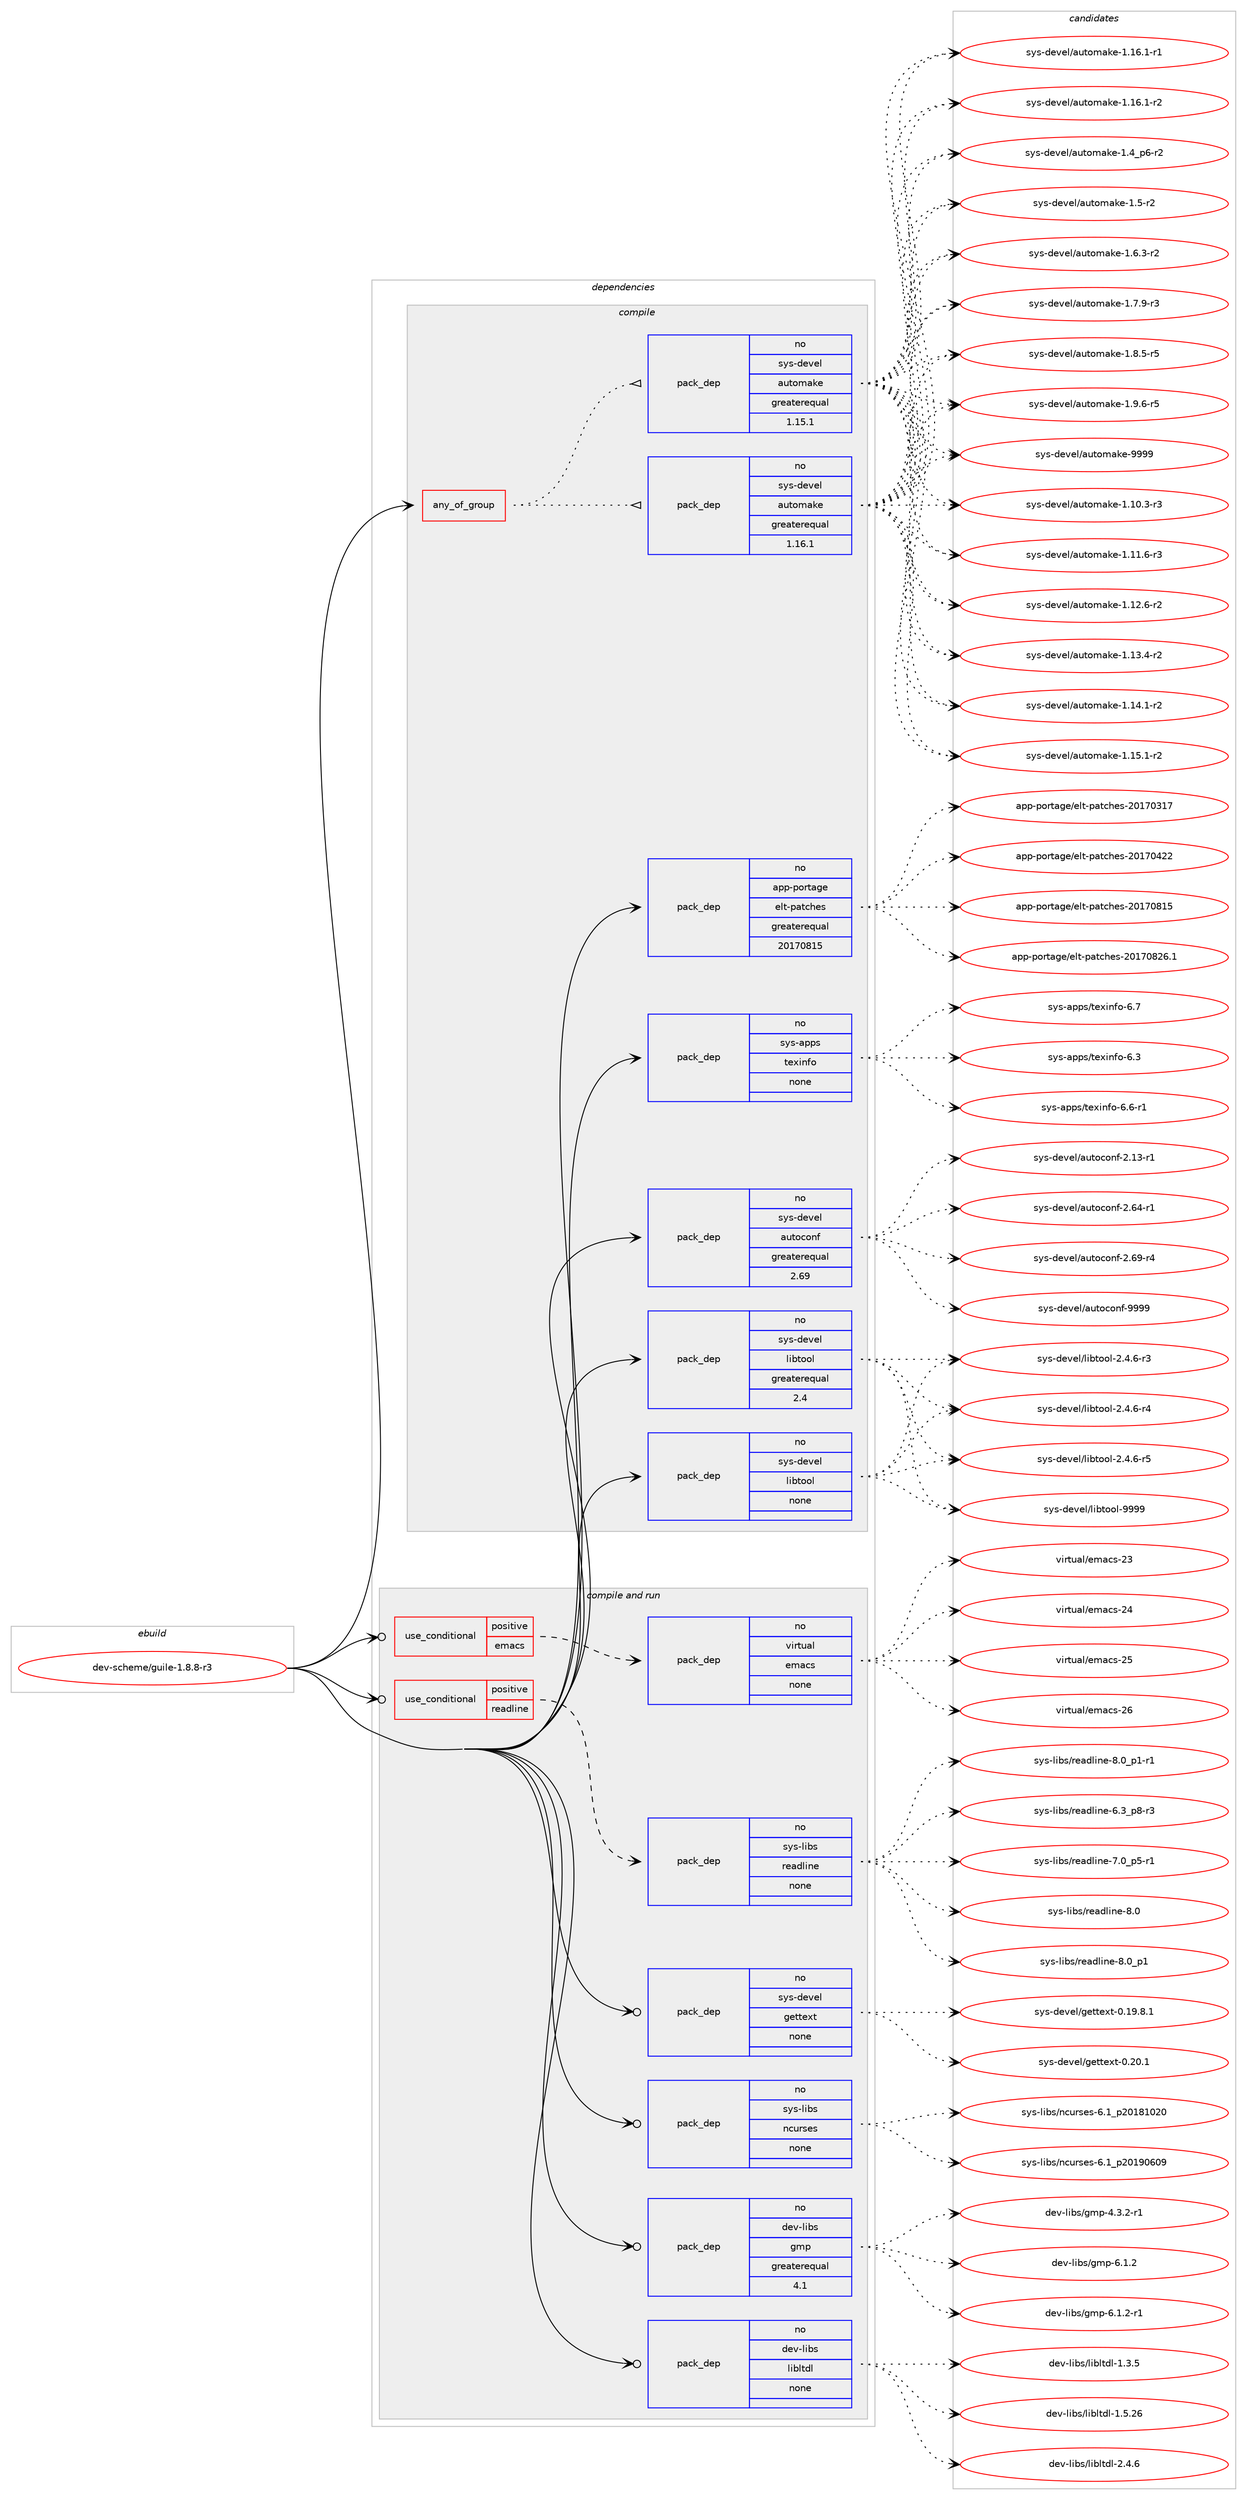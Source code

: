 digraph prolog {

# *************
# Graph options
# *************

newrank=true;
concentrate=true;
compound=true;
graph [rankdir=LR,fontname=Helvetica,fontsize=10,ranksep=1.5];#, ranksep=2.5, nodesep=0.2];
edge  [arrowhead=vee];
node  [fontname=Helvetica,fontsize=10];

# **********
# The ebuild
# **********

subgraph cluster_leftcol {
color=gray;
rank=same;
label=<<i>ebuild</i>>;
id [label="dev-scheme/guile-1.8.8-r3", color=red, width=4, href="../dev-scheme/guile-1.8.8-r3.svg"];
}

# ****************
# The dependencies
# ****************

subgraph cluster_midcol {
color=gray;
label=<<i>dependencies</i>>;
subgraph cluster_compile {
fillcolor="#eeeeee";
style=filled;
label=<<i>compile</i>>;
subgraph any11681 {
dependency723671 [label=<<TABLE BORDER="0" CELLBORDER="1" CELLSPACING="0" CELLPADDING="4"><TR><TD CELLPADDING="10">any_of_group</TD></TR></TABLE>>, shape=none, color=red];subgraph pack529998 {
dependency723672 [label=<<TABLE BORDER="0" CELLBORDER="1" CELLSPACING="0" CELLPADDING="4" WIDTH="220"><TR><TD ROWSPAN="6" CELLPADDING="30">pack_dep</TD></TR><TR><TD WIDTH="110">no</TD></TR><TR><TD>sys-devel</TD></TR><TR><TD>automake</TD></TR><TR><TD>greaterequal</TD></TR><TR><TD>1.16.1</TD></TR></TABLE>>, shape=none, color=blue];
}
dependency723671:e -> dependency723672:w [weight=20,style="dotted",arrowhead="oinv"];
subgraph pack529999 {
dependency723673 [label=<<TABLE BORDER="0" CELLBORDER="1" CELLSPACING="0" CELLPADDING="4" WIDTH="220"><TR><TD ROWSPAN="6" CELLPADDING="30">pack_dep</TD></TR><TR><TD WIDTH="110">no</TD></TR><TR><TD>sys-devel</TD></TR><TR><TD>automake</TD></TR><TR><TD>greaterequal</TD></TR><TR><TD>1.15.1</TD></TR></TABLE>>, shape=none, color=blue];
}
dependency723671:e -> dependency723673:w [weight=20,style="dotted",arrowhead="oinv"];
}
id:e -> dependency723671:w [weight=20,style="solid",arrowhead="vee"];
subgraph pack530000 {
dependency723674 [label=<<TABLE BORDER="0" CELLBORDER="1" CELLSPACING="0" CELLPADDING="4" WIDTH="220"><TR><TD ROWSPAN="6" CELLPADDING="30">pack_dep</TD></TR><TR><TD WIDTH="110">no</TD></TR><TR><TD>app-portage</TD></TR><TR><TD>elt-patches</TD></TR><TR><TD>greaterequal</TD></TR><TR><TD>20170815</TD></TR></TABLE>>, shape=none, color=blue];
}
id:e -> dependency723674:w [weight=20,style="solid",arrowhead="vee"];
subgraph pack530001 {
dependency723675 [label=<<TABLE BORDER="0" CELLBORDER="1" CELLSPACING="0" CELLPADDING="4" WIDTH="220"><TR><TD ROWSPAN="6" CELLPADDING="30">pack_dep</TD></TR><TR><TD WIDTH="110">no</TD></TR><TR><TD>sys-apps</TD></TR><TR><TD>texinfo</TD></TR><TR><TD>none</TD></TR><TR><TD></TD></TR></TABLE>>, shape=none, color=blue];
}
id:e -> dependency723675:w [weight=20,style="solid",arrowhead="vee"];
subgraph pack530002 {
dependency723676 [label=<<TABLE BORDER="0" CELLBORDER="1" CELLSPACING="0" CELLPADDING="4" WIDTH="220"><TR><TD ROWSPAN="6" CELLPADDING="30">pack_dep</TD></TR><TR><TD WIDTH="110">no</TD></TR><TR><TD>sys-devel</TD></TR><TR><TD>autoconf</TD></TR><TR><TD>greaterequal</TD></TR><TR><TD>2.69</TD></TR></TABLE>>, shape=none, color=blue];
}
id:e -> dependency723676:w [weight=20,style="solid",arrowhead="vee"];
subgraph pack530003 {
dependency723677 [label=<<TABLE BORDER="0" CELLBORDER="1" CELLSPACING="0" CELLPADDING="4" WIDTH="220"><TR><TD ROWSPAN="6" CELLPADDING="30">pack_dep</TD></TR><TR><TD WIDTH="110">no</TD></TR><TR><TD>sys-devel</TD></TR><TR><TD>libtool</TD></TR><TR><TD>greaterequal</TD></TR><TR><TD>2.4</TD></TR></TABLE>>, shape=none, color=blue];
}
id:e -> dependency723677:w [weight=20,style="solid",arrowhead="vee"];
subgraph pack530004 {
dependency723678 [label=<<TABLE BORDER="0" CELLBORDER="1" CELLSPACING="0" CELLPADDING="4" WIDTH="220"><TR><TD ROWSPAN="6" CELLPADDING="30">pack_dep</TD></TR><TR><TD WIDTH="110">no</TD></TR><TR><TD>sys-devel</TD></TR><TR><TD>libtool</TD></TR><TR><TD>none</TD></TR><TR><TD></TD></TR></TABLE>>, shape=none, color=blue];
}
id:e -> dependency723678:w [weight=20,style="solid",arrowhead="vee"];
}
subgraph cluster_compileandrun {
fillcolor="#eeeeee";
style=filled;
label=<<i>compile and run</i>>;
subgraph cond181614 {
dependency723679 [label=<<TABLE BORDER="0" CELLBORDER="1" CELLSPACING="0" CELLPADDING="4"><TR><TD ROWSPAN="3" CELLPADDING="10">use_conditional</TD></TR><TR><TD>positive</TD></TR><TR><TD>emacs</TD></TR></TABLE>>, shape=none, color=red];
subgraph pack530005 {
dependency723680 [label=<<TABLE BORDER="0" CELLBORDER="1" CELLSPACING="0" CELLPADDING="4" WIDTH="220"><TR><TD ROWSPAN="6" CELLPADDING="30">pack_dep</TD></TR><TR><TD WIDTH="110">no</TD></TR><TR><TD>virtual</TD></TR><TR><TD>emacs</TD></TR><TR><TD>none</TD></TR><TR><TD></TD></TR></TABLE>>, shape=none, color=blue];
}
dependency723679:e -> dependency723680:w [weight=20,style="dashed",arrowhead="vee"];
}
id:e -> dependency723679:w [weight=20,style="solid",arrowhead="odotvee"];
subgraph cond181615 {
dependency723681 [label=<<TABLE BORDER="0" CELLBORDER="1" CELLSPACING="0" CELLPADDING="4"><TR><TD ROWSPAN="3" CELLPADDING="10">use_conditional</TD></TR><TR><TD>positive</TD></TR><TR><TD>readline</TD></TR></TABLE>>, shape=none, color=red];
subgraph pack530006 {
dependency723682 [label=<<TABLE BORDER="0" CELLBORDER="1" CELLSPACING="0" CELLPADDING="4" WIDTH="220"><TR><TD ROWSPAN="6" CELLPADDING="30">pack_dep</TD></TR><TR><TD WIDTH="110">no</TD></TR><TR><TD>sys-libs</TD></TR><TR><TD>readline</TD></TR><TR><TD>none</TD></TR><TR><TD></TD></TR></TABLE>>, shape=none, color=blue];
}
dependency723681:e -> dependency723682:w [weight=20,style="dashed",arrowhead="vee"];
}
id:e -> dependency723681:w [weight=20,style="solid",arrowhead="odotvee"];
subgraph pack530007 {
dependency723683 [label=<<TABLE BORDER="0" CELLBORDER="1" CELLSPACING="0" CELLPADDING="4" WIDTH="220"><TR><TD ROWSPAN="6" CELLPADDING="30">pack_dep</TD></TR><TR><TD WIDTH="110">no</TD></TR><TR><TD>dev-libs</TD></TR><TR><TD>gmp</TD></TR><TR><TD>greaterequal</TD></TR><TR><TD>4.1</TD></TR></TABLE>>, shape=none, color=blue];
}
id:e -> dependency723683:w [weight=20,style="solid",arrowhead="odotvee"];
subgraph pack530008 {
dependency723684 [label=<<TABLE BORDER="0" CELLBORDER="1" CELLSPACING="0" CELLPADDING="4" WIDTH="220"><TR><TD ROWSPAN="6" CELLPADDING="30">pack_dep</TD></TR><TR><TD WIDTH="110">no</TD></TR><TR><TD>dev-libs</TD></TR><TR><TD>libltdl</TD></TR><TR><TD>none</TD></TR><TR><TD></TD></TR></TABLE>>, shape=none, color=blue];
}
id:e -> dependency723684:w [weight=20,style="solid",arrowhead="odotvee"];
subgraph pack530009 {
dependency723685 [label=<<TABLE BORDER="0" CELLBORDER="1" CELLSPACING="0" CELLPADDING="4" WIDTH="220"><TR><TD ROWSPAN="6" CELLPADDING="30">pack_dep</TD></TR><TR><TD WIDTH="110">no</TD></TR><TR><TD>sys-devel</TD></TR><TR><TD>gettext</TD></TR><TR><TD>none</TD></TR><TR><TD></TD></TR></TABLE>>, shape=none, color=blue];
}
id:e -> dependency723685:w [weight=20,style="solid",arrowhead="odotvee"];
subgraph pack530010 {
dependency723686 [label=<<TABLE BORDER="0" CELLBORDER="1" CELLSPACING="0" CELLPADDING="4" WIDTH="220"><TR><TD ROWSPAN="6" CELLPADDING="30">pack_dep</TD></TR><TR><TD WIDTH="110">no</TD></TR><TR><TD>sys-libs</TD></TR><TR><TD>ncurses</TD></TR><TR><TD>none</TD></TR><TR><TD></TD></TR></TABLE>>, shape=none, color=blue];
}
id:e -> dependency723686:w [weight=20,style="solid",arrowhead="odotvee"];
}
subgraph cluster_run {
fillcolor="#eeeeee";
style=filled;
label=<<i>run</i>>;
}
}

# **************
# The candidates
# **************

subgraph cluster_choices {
rank=same;
color=gray;
label=<<i>candidates</i>>;

subgraph choice529998 {
color=black;
nodesep=1;
choice11512111545100101118101108479711711611110997107101454946494846514511451 [label="sys-devel/automake-1.10.3-r3", color=red, width=4,href="../sys-devel/automake-1.10.3-r3.svg"];
choice11512111545100101118101108479711711611110997107101454946494946544511451 [label="sys-devel/automake-1.11.6-r3", color=red, width=4,href="../sys-devel/automake-1.11.6-r3.svg"];
choice11512111545100101118101108479711711611110997107101454946495046544511450 [label="sys-devel/automake-1.12.6-r2", color=red, width=4,href="../sys-devel/automake-1.12.6-r2.svg"];
choice11512111545100101118101108479711711611110997107101454946495146524511450 [label="sys-devel/automake-1.13.4-r2", color=red, width=4,href="../sys-devel/automake-1.13.4-r2.svg"];
choice11512111545100101118101108479711711611110997107101454946495246494511450 [label="sys-devel/automake-1.14.1-r2", color=red, width=4,href="../sys-devel/automake-1.14.1-r2.svg"];
choice11512111545100101118101108479711711611110997107101454946495346494511450 [label="sys-devel/automake-1.15.1-r2", color=red, width=4,href="../sys-devel/automake-1.15.1-r2.svg"];
choice11512111545100101118101108479711711611110997107101454946495446494511449 [label="sys-devel/automake-1.16.1-r1", color=red, width=4,href="../sys-devel/automake-1.16.1-r1.svg"];
choice11512111545100101118101108479711711611110997107101454946495446494511450 [label="sys-devel/automake-1.16.1-r2", color=red, width=4,href="../sys-devel/automake-1.16.1-r2.svg"];
choice115121115451001011181011084797117116111109971071014549465295112544511450 [label="sys-devel/automake-1.4_p6-r2", color=red, width=4,href="../sys-devel/automake-1.4_p6-r2.svg"];
choice11512111545100101118101108479711711611110997107101454946534511450 [label="sys-devel/automake-1.5-r2", color=red, width=4,href="../sys-devel/automake-1.5-r2.svg"];
choice115121115451001011181011084797117116111109971071014549465446514511450 [label="sys-devel/automake-1.6.3-r2", color=red, width=4,href="../sys-devel/automake-1.6.3-r2.svg"];
choice115121115451001011181011084797117116111109971071014549465546574511451 [label="sys-devel/automake-1.7.9-r3", color=red, width=4,href="../sys-devel/automake-1.7.9-r3.svg"];
choice115121115451001011181011084797117116111109971071014549465646534511453 [label="sys-devel/automake-1.8.5-r5", color=red, width=4,href="../sys-devel/automake-1.8.5-r5.svg"];
choice115121115451001011181011084797117116111109971071014549465746544511453 [label="sys-devel/automake-1.9.6-r5", color=red, width=4,href="../sys-devel/automake-1.9.6-r5.svg"];
choice115121115451001011181011084797117116111109971071014557575757 [label="sys-devel/automake-9999", color=red, width=4,href="../sys-devel/automake-9999.svg"];
dependency723672:e -> choice11512111545100101118101108479711711611110997107101454946494846514511451:w [style=dotted,weight="100"];
dependency723672:e -> choice11512111545100101118101108479711711611110997107101454946494946544511451:w [style=dotted,weight="100"];
dependency723672:e -> choice11512111545100101118101108479711711611110997107101454946495046544511450:w [style=dotted,weight="100"];
dependency723672:e -> choice11512111545100101118101108479711711611110997107101454946495146524511450:w [style=dotted,weight="100"];
dependency723672:e -> choice11512111545100101118101108479711711611110997107101454946495246494511450:w [style=dotted,weight="100"];
dependency723672:e -> choice11512111545100101118101108479711711611110997107101454946495346494511450:w [style=dotted,weight="100"];
dependency723672:e -> choice11512111545100101118101108479711711611110997107101454946495446494511449:w [style=dotted,weight="100"];
dependency723672:e -> choice11512111545100101118101108479711711611110997107101454946495446494511450:w [style=dotted,weight="100"];
dependency723672:e -> choice115121115451001011181011084797117116111109971071014549465295112544511450:w [style=dotted,weight="100"];
dependency723672:e -> choice11512111545100101118101108479711711611110997107101454946534511450:w [style=dotted,weight="100"];
dependency723672:e -> choice115121115451001011181011084797117116111109971071014549465446514511450:w [style=dotted,weight="100"];
dependency723672:e -> choice115121115451001011181011084797117116111109971071014549465546574511451:w [style=dotted,weight="100"];
dependency723672:e -> choice115121115451001011181011084797117116111109971071014549465646534511453:w [style=dotted,weight="100"];
dependency723672:e -> choice115121115451001011181011084797117116111109971071014549465746544511453:w [style=dotted,weight="100"];
dependency723672:e -> choice115121115451001011181011084797117116111109971071014557575757:w [style=dotted,weight="100"];
}
subgraph choice529999 {
color=black;
nodesep=1;
choice11512111545100101118101108479711711611110997107101454946494846514511451 [label="sys-devel/automake-1.10.3-r3", color=red, width=4,href="../sys-devel/automake-1.10.3-r3.svg"];
choice11512111545100101118101108479711711611110997107101454946494946544511451 [label="sys-devel/automake-1.11.6-r3", color=red, width=4,href="../sys-devel/automake-1.11.6-r3.svg"];
choice11512111545100101118101108479711711611110997107101454946495046544511450 [label="sys-devel/automake-1.12.6-r2", color=red, width=4,href="../sys-devel/automake-1.12.6-r2.svg"];
choice11512111545100101118101108479711711611110997107101454946495146524511450 [label="sys-devel/automake-1.13.4-r2", color=red, width=4,href="../sys-devel/automake-1.13.4-r2.svg"];
choice11512111545100101118101108479711711611110997107101454946495246494511450 [label="sys-devel/automake-1.14.1-r2", color=red, width=4,href="../sys-devel/automake-1.14.1-r2.svg"];
choice11512111545100101118101108479711711611110997107101454946495346494511450 [label="sys-devel/automake-1.15.1-r2", color=red, width=4,href="../sys-devel/automake-1.15.1-r2.svg"];
choice11512111545100101118101108479711711611110997107101454946495446494511449 [label="sys-devel/automake-1.16.1-r1", color=red, width=4,href="../sys-devel/automake-1.16.1-r1.svg"];
choice11512111545100101118101108479711711611110997107101454946495446494511450 [label="sys-devel/automake-1.16.1-r2", color=red, width=4,href="../sys-devel/automake-1.16.1-r2.svg"];
choice115121115451001011181011084797117116111109971071014549465295112544511450 [label="sys-devel/automake-1.4_p6-r2", color=red, width=4,href="../sys-devel/automake-1.4_p6-r2.svg"];
choice11512111545100101118101108479711711611110997107101454946534511450 [label="sys-devel/automake-1.5-r2", color=red, width=4,href="../sys-devel/automake-1.5-r2.svg"];
choice115121115451001011181011084797117116111109971071014549465446514511450 [label="sys-devel/automake-1.6.3-r2", color=red, width=4,href="../sys-devel/automake-1.6.3-r2.svg"];
choice115121115451001011181011084797117116111109971071014549465546574511451 [label="sys-devel/automake-1.7.9-r3", color=red, width=4,href="../sys-devel/automake-1.7.9-r3.svg"];
choice115121115451001011181011084797117116111109971071014549465646534511453 [label="sys-devel/automake-1.8.5-r5", color=red, width=4,href="../sys-devel/automake-1.8.5-r5.svg"];
choice115121115451001011181011084797117116111109971071014549465746544511453 [label="sys-devel/automake-1.9.6-r5", color=red, width=4,href="../sys-devel/automake-1.9.6-r5.svg"];
choice115121115451001011181011084797117116111109971071014557575757 [label="sys-devel/automake-9999", color=red, width=4,href="../sys-devel/automake-9999.svg"];
dependency723673:e -> choice11512111545100101118101108479711711611110997107101454946494846514511451:w [style=dotted,weight="100"];
dependency723673:e -> choice11512111545100101118101108479711711611110997107101454946494946544511451:w [style=dotted,weight="100"];
dependency723673:e -> choice11512111545100101118101108479711711611110997107101454946495046544511450:w [style=dotted,weight="100"];
dependency723673:e -> choice11512111545100101118101108479711711611110997107101454946495146524511450:w [style=dotted,weight="100"];
dependency723673:e -> choice11512111545100101118101108479711711611110997107101454946495246494511450:w [style=dotted,weight="100"];
dependency723673:e -> choice11512111545100101118101108479711711611110997107101454946495346494511450:w [style=dotted,weight="100"];
dependency723673:e -> choice11512111545100101118101108479711711611110997107101454946495446494511449:w [style=dotted,weight="100"];
dependency723673:e -> choice11512111545100101118101108479711711611110997107101454946495446494511450:w [style=dotted,weight="100"];
dependency723673:e -> choice115121115451001011181011084797117116111109971071014549465295112544511450:w [style=dotted,weight="100"];
dependency723673:e -> choice11512111545100101118101108479711711611110997107101454946534511450:w [style=dotted,weight="100"];
dependency723673:e -> choice115121115451001011181011084797117116111109971071014549465446514511450:w [style=dotted,weight="100"];
dependency723673:e -> choice115121115451001011181011084797117116111109971071014549465546574511451:w [style=dotted,weight="100"];
dependency723673:e -> choice115121115451001011181011084797117116111109971071014549465646534511453:w [style=dotted,weight="100"];
dependency723673:e -> choice115121115451001011181011084797117116111109971071014549465746544511453:w [style=dotted,weight="100"];
dependency723673:e -> choice115121115451001011181011084797117116111109971071014557575757:w [style=dotted,weight="100"];
}
subgraph choice530000 {
color=black;
nodesep=1;
choice97112112451121111141169710310147101108116451129711699104101115455048495548514955 [label="app-portage/elt-patches-20170317", color=red, width=4,href="../app-portage/elt-patches-20170317.svg"];
choice97112112451121111141169710310147101108116451129711699104101115455048495548525050 [label="app-portage/elt-patches-20170422", color=red, width=4,href="../app-portage/elt-patches-20170422.svg"];
choice97112112451121111141169710310147101108116451129711699104101115455048495548564953 [label="app-portage/elt-patches-20170815", color=red, width=4,href="../app-portage/elt-patches-20170815.svg"];
choice971121124511211111411697103101471011081164511297116991041011154550484955485650544649 [label="app-portage/elt-patches-20170826.1", color=red, width=4,href="../app-portage/elt-patches-20170826.1.svg"];
dependency723674:e -> choice97112112451121111141169710310147101108116451129711699104101115455048495548514955:w [style=dotted,weight="100"];
dependency723674:e -> choice97112112451121111141169710310147101108116451129711699104101115455048495548525050:w [style=dotted,weight="100"];
dependency723674:e -> choice97112112451121111141169710310147101108116451129711699104101115455048495548564953:w [style=dotted,weight="100"];
dependency723674:e -> choice971121124511211111411697103101471011081164511297116991041011154550484955485650544649:w [style=dotted,weight="100"];
}
subgraph choice530001 {
color=black;
nodesep=1;
choice11512111545971121121154711610112010511010211145544651 [label="sys-apps/texinfo-6.3", color=red, width=4,href="../sys-apps/texinfo-6.3.svg"];
choice115121115459711211211547116101120105110102111455446544511449 [label="sys-apps/texinfo-6.6-r1", color=red, width=4,href="../sys-apps/texinfo-6.6-r1.svg"];
choice11512111545971121121154711610112010511010211145544655 [label="sys-apps/texinfo-6.7", color=red, width=4,href="../sys-apps/texinfo-6.7.svg"];
dependency723675:e -> choice11512111545971121121154711610112010511010211145544651:w [style=dotted,weight="100"];
dependency723675:e -> choice115121115459711211211547116101120105110102111455446544511449:w [style=dotted,weight="100"];
dependency723675:e -> choice11512111545971121121154711610112010511010211145544655:w [style=dotted,weight="100"];
}
subgraph choice530002 {
color=black;
nodesep=1;
choice1151211154510010111810110847971171161119911111010245504649514511449 [label="sys-devel/autoconf-2.13-r1", color=red, width=4,href="../sys-devel/autoconf-2.13-r1.svg"];
choice1151211154510010111810110847971171161119911111010245504654524511449 [label="sys-devel/autoconf-2.64-r1", color=red, width=4,href="../sys-devel/autoconf-2.64-r1.svg"];
choice1151211154510010111810110847971171161119911111010245504654574511452 [label="sys-devel/autoconf-2.69-r4", color=red, width=4,href="../sys-devel/autoconf-2.69-r4.svg"];
choice115121115451001011181011084797117116111991111101024557575757 [label="sys-devel/autoconf-9999", color=red, width=4,href="../sys-devel/autoconf-9999.svg"];
dependency723676:e -> choice1151211154510010111810110847971171161119911111010245504649514511449:w [style=dotted,weight="100"];
dependency723676:e -> choice1151211154510010111810110847971171161119911111010245504654524511449:w [style=dotted,weight="100"];
dependency723676:e -> choice1151211154510010111810110847971171161119911111010245504654574511452:w [style=dotted,weight="100"];
dependency723676:e -> choice115121115451001011181011084797117116111991111101024557575757:w [style=dotted,weight="100"];
}
subgraph choice530003 {
color=black;
nodesep=1;
choice1151211154510010111810110847108105981161111111084550465246544511451 [label="sys-devel/libtool-2.4.6-r3", color=red, width=4,href="../sys-devel/libtool-2.4.6-r3.svg"];
choice1151211154510010111810110847108105981161111111084550465246544511452 [label="sys-devel/libtool-2.4.6-r4", color=red, width=4,href="../sys-devel/libtool-2.4.6-r4.svg"];
choice1151211154510010111810110847108105981161111111084550465246544511453 [label="sys-devel/libtool-2.4.6-r5", color=red, width=4,href="../sys-devel/libtool-2.4.6-r5.svg"];
choice1151211154510010111810110847108105981161111111084557575757 [label="sys-devel/libtool-9999", color=red, width=4,href="../sys-devel/libtool-9999.svg"];
dependency723677:e -> choice1151211154510010111810110847108105981161111111084550465246544511451:w [style=dotted,weight="100"];
dependency723677:e -> choice1151211154510010111810110847108105981161111111084550465246544511452:w [style=dotted,weight="100"];
dependency723677:e -> choice1151211154510010111810110847108105981161111111084550465246544511453:w [style=dotted,weight="100"];
dependency723677:e -> choice1151211154510010111810110847108105981161111111084557575757:w [style=dotted,weight="100"];
}
subgraph choice530004 {
color=black;
nodesep=1;
choice1151211154510010111810110847108105981161111111084550465246544511451 [label="sys-devel/libtool-2.4.6-r3", color=red, width=4,href="../sys-devel/libtool-2.4.6-r3.svg"];
choice1151211154510010111810110847108105981161111111084550465246544511452 [label="sys-devel/libtool-2.4.6-r4", color=red, width=4,href="../sys-devel/libtool-2.4.6-r4.svg"];
choice1151211154510010111810110847108105981161111111084550465246544511453 [label="sys-devel/libtool-2.4.6-r5", color=red, width=4,href="../sys-devel/libtool-2.4.6-r5.svg"];
choice1151211154510010111810110847108105981161111111084557575757 [label="sys-devel/libtool-9999", color=red, width=4,href="../sys-devel/libtool-9999.svg"];
dependency723678:e -> choice1151211154510010111810110847108105981161111111084550465246544511451:w [style=dotted,weight="100"];
dependency723678:e -> choice1151211154510010111810110847108105981161111111084550465246544511452:w [style=dotted,weight="100"];
dependency723678:e -> choice1151211154510010111810110847108105981161111111084550465246544511453:w [style=dotted,weight="100"];
dependency723678:e -> choice1151211154510010111810110847108105981161111111084557575757:w [style=dotted,weight="100"];
}
subgraph choice530005 {
color=black;
nodesep=1;
choice11810511411611797108471011099799115455051 [label="virtual/emacs-23", color=red, width=4,href="../virtual/emacs-23.svg"];
choice11810511411611797108471011099799115455052 [label="virtual/emacs-24", color=red, width=4,href="../virtual/emacs-24.svg"];
choice11810511411611797108471011099799115455053 [label="virtual/emacs-25", color=red, width=4,href="../virtual/emacs-25.svg"];
choice11810511411611797108471011099799115455054 [label="virtual/emacs-26", color=red, width=4,href="../virtual/emacs-26.svg"];
dependency723680:e -> choice11810511411611797108471011099799115455051:w [style=dotted,weight="100"];
dependency723680:e -> choice11810511411611797108471011099799115455052:w [style=dotted,weight="100"];
dependency723680:e -> choice11810511411611797108471011099799115455053:w [style=dotted,weight="100"];
dependency723680:e -> choice11810511411611797108471011099799115455054:w [style=dotted,weight="100"];
}
subgraph choice530006 {
color=black;
nodesep=1;
choice115121115451081059811547114101971001081051101014554465195112564511451 [label="sys-libs/readline-6.3_p8-r3", color=red, width=4,href="../sys-libs/readline-6.3_p8-r3.svg"];
choice115121115451081059811547114101971001081051101014555464895112534511449 [label="sys-libs/readline-7.0_p5-r1", color=red, width=4,href="../sys-libs/readline-7.0_p5-r1.svg"];
choice1151211154510810598115471141019710010810511010145564648 [label="sys-libs/readline-8.0", color=red, width=4,href="../sys-libs/readline-8.0.svg"];
choice11512111545108105981154711410197100108105110101455646489511249 [label="sys-libs/readline-8.0_p1", color=red, width=4,href="../sys-libs/readline-8.0_p1.svg"];
choice115121115451081059811547114101971001081051101014556464895112494511449 [label="sys-libs/readline-8.0_p1-r1", color=red, width=4,href="../sys-libs/readline-8.0_p1-r1.svg"];
dependency723682:e -> choice115121115451081059811547114101971001081051101014554465195112564511451:w [style=dotted,weight="100"];
dependency723682:e -> choice115121115451081059811547114101971001081051101014555464895112534511449:w [style=dotted,weight="100"];
dependency723682:e -> choice1151211154510810598115471141019710010810511010145564648:w [style=dotted,weight="100"];
dependency723682:e -> choice11512111545108105981154711410197100108105110101455646489511249:w [style=dotted,weight="100"];
dependency723682:e -> choice115121115451081059811547114101971001081051101014556464895112494511449:w [style=dotted,weight="100"];
}
subgraph choice530007 {
color=black;
nodesep=1;
choice1001011184510810598115471031091124552465146504511449 [label="dev-libs/gmp-4.3.2-r1", color=red, width=4,href="../dev-libs/gmp-4.3.2-r1.svg"];
choice100101118451081059811547103109112455446494650 [label="dev-libs/gmp-6.1.2", color=red, width=4,href="../dev-libs/gmp-6.1.2.svg"];
choice1001011184510810598115471031091124554464946504511449 [label="dev-libs/gmp-6.1.2-r1", color=red, width=4,href="../dev-libs/gmp-6.1.2-r1.svg"];
dependency723683:e -> choice1001011184510810598115471031091124552465146504511449:w [style=dotted,weight="100"];
dependency723683:e -> choice100101118451081059811547103109112455446494650:w [style=dotted,weight="100"];
dependency723683:e -> choice1001011184510810598115471031091124554464946504511449:w [style=dotted,weight="100"];
}
subgraph choice530008 {
color=black;
nodesep=1;
choice10010111845108105981154710810598108116100108454946514653 [label="dev-libs/libltdl-1.3.5", color=red, width=4,href="../dev-libs/libltdl-1.3.5.svg"];
choice1001011184510810598115471081059810811610010845494653465054 [label="dev-libs/libltdl-1.5.26", color=red, width=4,href="../dev-libs/libltdl-1.5.26.svg"];
choice10010111845108105981154710810598108116100108455046524654 [label="dev-libs/libltdl-2.4.6", color=red, width=4,href="../dev-libs/libltdl-2.4.6.svg"];
dependency723684:e -> choice10010111845108105981154710810598108116100108454946514653:w [style=dotted,weight="100"];
dependency723684:e -> choice1001011184510810598115471081059810811610010845494653465054:w [style=dotted,weight="100"];
dependency723684:e -> choice10010111845108105981154710810598108116100108455046524654:w [style=dotted,weight="100"];
}
subgraph choice530009 {
color=black;
nodesep=1;
choice1151211154510010111810110847103101116116101120116454846495746564649 [label="sys-devel/gettext-0.19.8.1", color=red, width=4,href="../sys-devel/gettext-0.19.8.1.svg"];
choice115121115451001011181011084710310111611610112011645484650484649 [label="sys-devel/gettext-0.20.1", color=red, width=4,href="../sys-devel/gettext-0.20.1.svg"];
dependency723685:e -> choice1151211154510010111810110847103101116116101120116454846495746564649:w [style=dotted,weight="100"];
dependency723685:e -> choice115121115451001011181011084710310111611610112011645484650484649:w [style=dotted,weight="100"];
}
subgraph choice530010 {
color=black;
nodesep=1;
choice1151211154510810598115471109911711411510111545544649951125048495649485048 [label="sys-libs/ncurses-6.1_p20181020", color=red, width=4,href="../sys-libs/ncurses-6.1_p20181020.svg"];
choice1151211154510810598115471109911711411510111545544649951125048495748544857 [label="sys-libs/ncurses-6.1_p20190609", color=red, width=4,href="../sys-libs/ncurses-6.1_p20190609.svg"];
dependency723686:e -> choice1151211154510810598115471109911711411510111545544649951125048495649485048:w [style=dotted,weight="100"];
dependency723686:e -> choice1151211154510810598115471109911711411510111545544649951125048495748544857:w [style=dotted,weight="100"];
}
}

}
